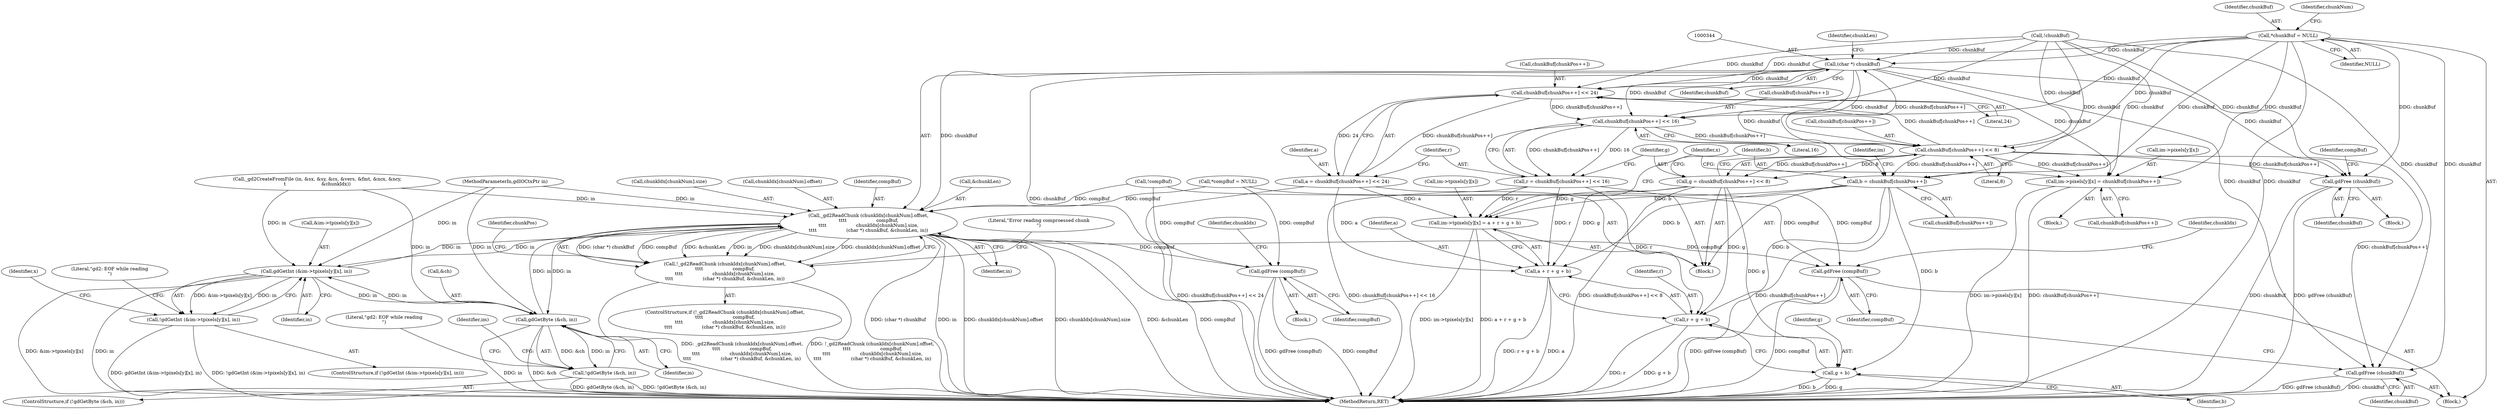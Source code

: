 digraph "0_libgd_fe9ed49dafa993e3af96b6a5a589efeea9bfb36f@pointer" {
"1000140" [label="(Call,*chunkBuf = NULL)"];
"1000343" [label="(Call,(char *) chunkBuf)"];
"1000331" [label="(Call,_gd2ReadChunk (chunkIdx[chunkNum].offset,\n\t\t\t\t                    compBuf,\n\t\t\t\t                    chunkIdx[chunkNum].size,\n\t\t\t\t                    (char *) chunkBuf, &chunkLen, in))"];
"1000330" [label="(Call,!_gd2ReadChunk (chunkIdx[chunkNum].offset,\n\t\t\t\t                    compBuf,\n\t\t\t\t                    chunkIdx[chunkNum].size,\n\t\t\t\t                    (char *) chunkBuf, &chunkLen, in))"];
"1000411" [label="(Call,gdGetInt (&im->tpixels[y][x], in))"];
"1000410" [label="(Call,!gdGetInt (&im->tpixels[y][x], in))"];
"1000433" [label="(Call,gdGetByte (&ch, in))"];
"1000432" [label="(Call,!gdGetByte (&ch, in))"];
"1000540" [label="(Call,gdFree (compBuf))"];
"1000560" [label="(Call,gdFree (compBuf))"];
"1000473" [label="(Call,chunkBuf[chunkPos++] << 24)"];
"1000471" [label="(Call,a = chunkBuf[chunkPos++] << 24)"];
"1000504" [label="(Call,im->tpixels[y][x] = a + r + g + b)"];
"1000512" [label="(Call,a + r + g + b)"];
"1000482" [label="(Call,chunkBuf[chunkPos++] << 16)"];
"1000480" [label="(Call,r = chunkBuf[chunkPos++] << 16)"];
"1000514" [label="(Call,r + g + b)"];
"1000491" [label="(Call,chunkBuf[chunkPos++] << 8)"];
"1000489" [label="(Call,g = chunkBuf[chunkPos++] << 8)"];
"1000516" [label="(Call,g + b)"];
"1000498" [label="(Call,b = chunkBuf[chunkPos++])"];
"1000521" [label="(Call,im->pixels[y][x] = chunkBuf[chunkPos++])"];
"1000538" [label="(Call,gdFree (chunkBuf))"];
"1000555" [label="(Call,gdFree (chunkBuf))"];
"1000498" [label="(Call,b = chunkBuf[chunkPos++])"];
"1000499" [label="(Identifier,b)"];
"1000520" [label="(Block,)"];
"1000540" [label="(Call,gdFree (compBuf))"];
"1000556" [label="(Identifier,chunkBuf)"];
"1000555" [label="(Call,gdFree (chunkBuf))"];
"1000434" [label="(Call,&ch)"];
"1000515" [label="(Identifier,r)"];
"1000504" [label="(Call,im->tpixels[y][x] = a + r + g + b)"];
"1000469" [label="(Block,)"];
"1000331" [label="(Call,_gd2ReadChunk (chunkIdx[chunkNum].offset,\n\t\t\t\t                    compBuf,\n\t\t\t\t                    chunkIdx[chunkNum].size,\n\t\t\t\t                    (char *) chunkBuf, &chunkLen, in))"];
"1000402" [label="(Identifier,x)"];
"1000563" [label="(Identifier,chunkIdx)"];
"1000439" [label="(Literal,\"gd2: EOF while reading\n\")"];
"1000512" [label="(Call,a + r + g + b)"];
"1000558" [label="(Identifier,compBuf)"];
"1000168" [label="(Call,_gd2CreateFromFile (in, &sx, &sy, &cs, &vers, &fmt, &ncx, &ncy,\n\t                        &chunkIdx))"];
"1000117" [label="(Block,)"];
"1000517" [label="(Identifier,g)"];
"1000473" [label="(Call,chunkBuf[chunkPos++] << 24)"];
"1000140" [label="(Call,*chunkBuf = NULL)"];
"1000496" [label="(Literal,8)"];
"1000352" [label="(Literal,\"Error reading comproessed chunk\n\")"];
"1000448" [label="(Identifier,im)"];
"1000514" [label="(Call,r + g + b)"];
"1000116" [label="(MethodParameterIn,gdIOCtxPtr in)"];
"1000436" [label="(Identifier,in)"];
"1000492" [label="(Call,chunkBuf[chunkPos++])"];
"1000489" [label="(Call,g = chunkBuf[chunkPos++] << 8)"];
"1000481" [label="(Identifier,r)"];
"1000490" [label="(Identifier,g)"];
"1000432" [label="(Call,!gdGetByte (&ch, in))"];
"1000521" [label="(Call,im->pixels[y][x] = chunkBuf[chunkPos++])"];
"1000346" [label="(Call,&chunkLen)"];
"1000409" [label="(ControlStructure,if (!gdGetInt (&im->tpixels[y][x], in)))"];
"1000513" [label="(Identifier,a)"];
"1000487" [label="(Literal,16)"];
"1000345" [label="(Identifier,chunkBuf)"];
"1000471" [label="(Call,a = chunkBuf[chunkPos++] << 24)"];
"1000518" [label="(Identifier,b)"];
"1000338" [label="(Call,chunkIdx[chunkNum].size)"];
"1000264" [label="(Call,!compBuf)"];
"1000329" [label="(ControlStructure,if (!_gd2ReadChunk (chunkIdx[chunkNum].offset,\n\t\t\t\t                    compBuf,\n\t\t\t\t                    chunkIdx[chunkNum].size,\n\t\t\t\t                    (char *) chunkBuf, &chunkLen, in)))"];
"1000332" [label="(Call,chunkIdx[chunkNum].offset)"];
"1000420" [label="(Identifier,in)"];
"1000483" [label="(Call,chunkBuf[chunkPos++])"];
"1000554" [label="(Block,)"];
"1000411" [label="(Call,gdGetInt (&im->tpixels[y][x], in))"];
"1000561" [label="(Identifier,compBuf)"];
"1000522" [label="(Call,im->pixels[y][x])"];
"1000538" [label="(Call,gdFree (chunkBuf))"];
"1000482" [label="(Call,chunkBuf[chunkPos++] << 16)"];
"1000516" [label="(Call,g + b)"];
"1000474" [label="(Call,chunkBuf[chunkPos++])"];
"1000348" [label="(Identifier,in)"];
"1000560" [label="(Call,gdFree (compBuf))"];
"1000529" [label="(Call,chunkBuf[chunkPos++])"];
"1000431" [label="(ControlStructure,if (!gdGetByte (&ch, in)))"];
"1000347" [label="(Identifier,chunkLen)"];
"1000480" [label="(Call,r = chunkBuf[chunkPos++] << 16)"];
"1000141" [label="(Identifier,chunkBuf)"];
"1000472" [label="(Identifier,a)"];
"1000410" [label="(Call,!gdGetInt (&im->tpixels[y][x], in))"];
"1000539" [label="(Identifier,chunkBuf)"];
"1000337" [label="(Identifier,compBuf)"];
"1000162" [label="(Call,*compBuf = NULL)"];
"1000145" [label="(Identifier,chunkNum)"];
"1000463" [label="(Identifier,x)"];
"1000500" [label="(Call,chunkBuf[chunkPos++])"];
"1000330" [label="(Call,!_gd2ReadChunk (chunkIdx[chunkNum].offset,\n\t\t\t\t                    compBuf,\n\t\t\t\t                    chunkIdx[chunkNum].size,\n\t\t\t\t                    (char *) chunkBuf, &chunkLen, in))"];
"1000412" [label="(Call,&im->tpixels[y][x])"];
"1000254" [label="(Call,!chunkBuf)"];
"1000508" [label="(Identifier,im)"];
"1000433" [label="(Call,gdGetByte (&ch, in))"];
"1000569" [label="(MethodReturn,RET)"];
"1000541" [label="(Identifier,compBuf)"];
"1000423" [label="(Literal,\"gd2: EOF while reading\n\")"];
"1000559" [label="(Block,)"];
"1000355" [label="(Identifier,chunkPos)"];
"1000478" [label="(Literal,24)"];
"1000142" [label="(Identifier,NULL)"];
"1000491" [label="(Call,chunkBuf[chunkPos++] << 8)"];
"1000343" [label="(Call,(char *) chunkBuf)"];
"1000543" [label="(Identifier,chunkIdx)"];
"1000505" [label="(Call,im->tpixels[y][x])"];
"1000140" -> "1000117"  [label="AST: "];
"1000140" -> "1000142"  [label="CFG: "];
"1000141" -> "1000140"  [label="AST: "];
"1000142" -> "1000140"  [label="AST: "];
"1000145" -> "1000140"  [label="CFG: "];
"1000140" -> "1000569"  [label="DDG: chunkBuf"];
"1000140" -> "1000343"  [label="DDG: chunkBuf"];
"1000140" -> "1000473"  [label="DDG: chunkBuf"];
"1000140" -> "1000482"  [label="DDG: chunkBuf"];
"1000140" -> "1000491"  [label="DDG: chunkBuf"];
"1000140" -> "1000498"  [label="DDG: chunkBuf"];
"1000140" -> "1000521"  [label="DDG: chunkBuf"];
"1000140" -> "1000538"  [label="DDG: chunkBuf"];
"1000140" -> "1000555"  [label="DDG: chunkBuf"];
"1000343" -> "1000331"  [label="AST: "];
"1000343" -> "1000345"  [label="CFG: "];
"1000344" -> "1000343"  [label="AST: "];
"1000345" -> "1000343"  [label="AST: "];
"1000347" -> "1000343"  [label="CFG: "];
"1000343" -> "1000569"  [label="DDG: chunkBuf"];
"1000343" -> "1000331"  [label="DDG: chunkBuf"];
"1000254" -> "1000343"  [label="DDG: chunkBuf"];
"1000491" -> "1000343"  [label="DDG: chunkBuf[chunkPos++]"];
"1000343" -> "1000473"  [label="DDG: chunkBuf"];
"1000343" -> "1000482"  [label="DDG: chunkBuf"];
"1000343" -> "1000491"  [label="DDG: chunkBuf"];
"1000343" -> "1000498"  [label="DDG: chunkBuf"];
"1000343" -> "1000521"  [label="DDG: chunkBuf"];
"1000343" -> "1000538"  [label="DDG: chunkBuf"];
"1000343" -> "1000555"  [label="DDG: chunkBuf"];
"1000331" -> "1000330"  [label="AST: "];
"1000331" -> "1000348"  [label="CFG: "];
"1000332" -> "1000331"  [label="AST: "];
"1000337" -> "1000331"  [label="AST: "];
"1000338" -> "1000331"  [label="AST: "];
"1000346" -> "1000331"  [label="AST: "];
"1000348" -> "1000331"  [label="AST: "];
"1000330" -> "1000331"  [label="CFG: "];
"1000331" -> "1000569"  [label="DDG: (char *) chunkBuf"];
"1000331" -> "1000569"  [label="DDG: in"];
"1000331" -> "1000569"  [label="DDG: chunkIdx[chunkNum].offset"];
"1000331" -> "1000569"  [label="DDG: chunkIdx[chunkNum].size"];
"1000331" -> "1000569"  [label="DDG: &chunkLen"];
"1000331" -> "1000569"  [label="DDG: compBuf"];
"1000331" -> "1000330"  [label="DDG: (char *) chunkBuf"];
"1000331" -> "1000330"  [label="DDG: compBuf"];
"1000331" -> "1000330"  [label="DDG: &chunkLen"];
"1000331" -> "1000330"  [label="DDG: in"];
"1000331" -> "1000330"  [label="DDG: chunkIdx[chunkNum].size"];
"1000331" -> "1000330"  [label="DDG: chunkIdx[chunkNum].offset"];
"1000264" -> "1000331"  [label="DDG: compBuf"];
"1000162" -> "1000331"  [label="DDG: compBuf"];
"1000433" -> "1000331"  [label="DDG: in"];
"1000168" -> "1000331"  [label="DDG: in"];
"1000411" -> "1000331"  [label="DDG: in"];
"1000116" -> "1000331"  [label="DDG: in"];
"1000331" -> "1000411"  [label="DDG: in"];
"1000331" -> "1000433"  [label="DDG: in"];
"1000331" -> "1000540"  [label="DDG: compBuf"];
"1000331" -> "1000560"  [label="DDG: compBuf"];
"1000330" -> "1000329"  [label="AST: "];
"1000352" -> "1000330"  [label="CFG: "];
"1000355" -> "1000330"  [label="CFG: "];
"1000330" -> "1000569"  [label="DDG: _gd2ReadChunk (chunkIdx[chunkNum].offset,\n\t\t\t\t                    compBuf,\n\t\t\t\t                    chunkIdx[chunkNum].size,\n\t\t\t\t                    (char *) chunkBuf, &chunkLen, in)"];
"1000330" -> "1000569"  [label="DDG: !_gd2ReadChunk (chunkIdx[chunkNum].offset,\n\t\t\t\t                    compBuf,\n\t\t\t\t                    chunkIdx[chunkNum].size,\n\t\t\t\t                    (char *) chunkBuf, &chunkLen, in)"];
"1000411" -> "1000410"  [label="AST: "];
"1000411" -> "1000420"  [label="CFG: "];
"1000412" -> "1000411"  [label="AST: "];
"1000420" -> "1000411"  [label="AST: "];
"1000410" -> "1000411"  [label="CFG: "];
"1000411" -> "1000569"  [label="DDG: &im->tpixels[y][x]"];
"1000411" -> "1000569"  [label="DDG: in"];
"1000411" -> "1000410"  [label="DDG: &im->tpixels[y][x]"];
"1000411" -> "1000410"  [label="DDG: in"];
"1000433" -> "1000411"  [label="DDG: in"];
"1000168" -> "1000411"  [label="DDG: in"];
"1000116" -> "1000411"  [label="DDG: in"];
"1000411" -> "1000433"  [label="DDG: in"];
"1000410" -> "1000409"  [label="AST: "];
"1000423" -> "1000410"  [label="CFG: "];
"1000402" -> "1000410"  [label="CFG: "];
"1000410" -> "1000569"  [label="DDG: gdGetInt (&im->tpixels[y][x], in)"];
"1000410" -> "1000569"  [label="DDG: !gdGetInt (&im->tpixels[y][x], in)"];
"1000433" -> "1000432"  [label="AST: "];
"1000433" -> "1000436"  [label="CFG: "];
"1000434" -> "1000433"  [label="AST: "];
"1000436" -> "1000433"  [label="AST: "];
"1000432" -> "1000433"  [label="CFG: "];
"1000433" -> "1000569"  [label="DDG: in"];
"1000433" -> "1000569"  [label="DDG: &ch"];
"1000433" -> "1000432"  [label="DDG: &ch"];
"1000433" -> "1000432"  [label="DDG: in"];
"1000168" -> "1000433"  [label="DDG: in"];
"1000116" -> "1000433"  [label="DDG: in"];
"1000432" -> "1000431"  [label="AST: "];
"1000439" -> "1000432"  [label="CFG: "];
"1000448" -> "1000432"  [label="CFG: "];
"1000432" -> "1000569"  [label="DDG: !gdGetByte (&ch, in)"];
"1000432" -> "1000569"  [label="DDG: gdGetByte (&ch, in)"];
"1000540" -> "1000117"  [label="AST: "];
"1000540" -> "1000541"  [label="CFG: "];
"1000541" -> "1000540"  [label="AST: "];
"1000543" -> "1000540"  [label="CFG: "];
"1000540" -> "1000569"  [label="DDG: gdFree (compBuf)"];
"1000540" -> "1000569"  [label="DDG: compBuf"];
"1000264" -> "1000540"  [label="DDG: compBuf"];
"1000162" -> "1000540"  [label="DDG: compBuf"];
"1000560" -> "1000559"  [label="AST: "];
"1000560" -> "1000561"  [label="CFG: "];
"1000561" -> "1000560"  [label="AST: "];
"1000563" -> "1000560"  [label="CFG: "];
"1000560" -> "1000569"  [label="DDG: gdFree (compBuf)"];
"1000560" -> "1000569"  [label="DDG: compBuf"];
"1000264" -> "1000560"  [label="DDG: compBuf"];
"1000162" -> "1000560"  [label="DDG: compBuf"];
"1000473" -> "1000471"  [label="AST: "];
"1000473" -> "1000478"  [label="CFG: "];
"1000474" -> "1000473"  [label="AST: "];
"1000478" -> "1000473"  [label="AST: "];
"1000471" -> "1000473"  [label="CFG: "];
"1000473" -> "1000471"  [label="DDG: chunkBuf[chunkPos++]"];
"1000473" -> "1000471"  [label="DDG: 24"];
"1000254" -> "1000473"  [label="DDG: chunkBuf"];
"1000491" -> "1000473"  [label="DDG: chunkBuf[chunkPos++]"];
"1000473" -> "1000482"  [label="DDG: chunkBuf[chunkPos++]"];
"1000471" -> "1000469"  [label="AST: "];
"1000472" -> "1000471"  [label="AST: "];
"1000481" -> "1000471"  [label="CFG: "];
"1000471" -> "1000569"  [label="DDG: chunkBuf[chunkPos++] << 24"];
"1000471" -> "1000504"  [label="DDG: a"];
"1000471" -> "1000512"  [label="DDG: a"];
"1000504" -> "1000469"  [label="AST: "];
"1000504" -> "1000512"  [label="CFG: "];
"1000505" -> "1000504"  [label="AST: "];
"1000512" -> "1000504"  [label="AST: "];
"1000463" -> "1000504"  [label="CFG: "];
"1000504" -> "1000569"  [label="DDG: im->tpixels[y][x]"];
"1000504" -> "1000569"  [label="DDG: a + r + g + b"];
"1000480" -> "1000504"  [label="DDG: r"];
"1000489" -> "1000504"  [label="DDG: g"];
"1000498" -> "1000504"  [label="DDG: b"];
"1000512" -> "1000514"  [label="CFG: "];
"1000513" -> "1000512"  [label="AST: "];
"1000514" -> "1000512"  [label="AST: "];
"1000512" -> "1000569"  [label="DDG: a"];
"1000512" -> "1000569"  [label="DDG: r + g + b"];
"1000480" -> "1000512"  [label="DDG: r"];
"1000489" -> "1000512"  [label="DDG: g"];
"1000498" -> "1000512"  [label="DDG: b"];
"1000482" -> "1000480"  [label="AST: "];
"1000482" -> "1000487"  [label="CFG: "];
"1000483" -> "1000482"  [label="AST: "];
"1000487" -> "1000482"  [label="AST: "];
"1000480" -> "1000482"  [label="CFG: "];
"1000482" -> "1000480"  [label="DDG: chunkBuf[chunkPos++]"];
"1000482" -> "1000480"  [label="DDG: 16"];
"1000254" -> "1000482"  [label="DDG: chunkBuf"];
"1000482" -> "1000491"  [label="DDG: chunkBuf[chunkPos++]"];
"1000480" -> "1000469"  [label="AST: "];
"1000481" -> "1000480"  [label="AST: "];
"1000490" -> "1000480"  [label="CFG: "];
"1000480" -> "1000569"  [label="DDG: chunkBuf[chunkPos++] << 16"];
"1000480" -> "1000514"  [label="DDG: r"];
"1000514" -> "1000516"  [label="CFG: "];
"1000515" -> "1000514"  [label="AST: "];
"1000516" -> "1000514"  [label="AST: "];
"1000514" -> "1000569"  [label="DDG: r"];
"1000514" -> "1000569"  [label="DDG: g + b"];
"1000489" -> "1000514"  [label="DDG: g"];
"1000498" -> "1000514"  [label="DDG: b"];
"1000491" -> "1000489"  [label="AST: "];
"1000491" -> "1000496"  [label="CFG: "];
"1000492" -> "1000491"  [label="AST: "];
"1000496" -> "1000491"  [label="AST: "];
"1000489" -> "1000491"  [label="CFG: "];
"1000491" -> "1000489"  [label="DDG: chunkBuf[chunkPos++]"];
"1000491" -> "1000489"  [label="DDG: 8"];
"1000254" -> "1000491"  [label="DDG: chunkBuf"];
"1000491" -> "1000498"  [label="DDG: chunkBuf[chunkPos++]"];
"1000491" -> "1000521"  [label="DDG: chunkBuf[chunkPos++]"];
"1000491" -> "1000538"  [label="DDG: chunkBuf[chunkPos++]"];
"1000491" -> "1000555"  [label="DDG: chunkBuf[chunkPos++]"];
"1000489" -> "1000469"  [label="AST: "];
"1000490" -> "1000489"  [label="AST: "];
"1000499" -> "1000489"  [label="CFG: "];
"1000489" -> "1000569"  [label="DDG: chunkBuf[chunkPos++] << 8"];
"1000489" -> "1000516"  [label="DDG: g"];
"1000516" -> "1000518"  [label="CFG: "];
"1000517" -> "1000516"  [label="AST: "];
"1000518" -> "1000516"  [label="AST: "];
"1000516" -> "1000569"  [label="DDG: b"];
"1000516" -> "1000569"  [label="DDG: g"];
"1000498" -> "1000516"  [label="DDG: b"];
"1000498" -> "1000469"  [label="AST: "];
"1000498" -> "1000500"  [label="CFG: "];
"1000499" -> "1000498"  [label="AST: "];
"1000500" -> "1000498"  [label="AST: "];
"1000508" -> "1000498"  [label="CFG: "];
"1000498" -> "1000569"  [label="DDG: chunkBuf[chunkPos++]"];
"1000254" -> "1000498"  [label="DDG: chunkBuf"];
"1000521" -> "1000520"  [label="AST: "];
"1000521" -> "1000529"  [label="CFG: "];
"1000522" -> "1000521"  [label="AST: "];
"1000529" -> "1000521"  [label="AST: "];
"1000463" -> "1000521"  [label="CFG: "];
"1000521" -> "1000569"  [label="DDG: im->pixels[y][x]"];
"1000521" -> "1000569"  [label="DDG: chunkBuf[chunkPos++]"];
"1000254" -> "1000521"  [label="DDG: chunkBuf"];
"1000538" -> "1000117"  [label="AST: "];
"1000538" -> "1000539"  [label="CFG: "];
"1000539" -> "1000538"  [label="AST: "];
"1000541" -> "1000538"  [label="CFG: "];
"1000538" -> "1000569"  [label="DDG: chunkBuf"];
"1000538" -> "1000569"  [label="DDG: gdFree (chunkBuf)"];
"1000254" -> "1000538"  [label="DDG: chunkBuf"];
"1000555" -> "1000554"  [label="AST: "];
"1000555" -> "1000556"  [label="CFG: "];
"1000556" -> "1000555"  [label="AST: "];
"1000558" -> "1000555"  [label="CFG: "];
"1000555" -> "1000569"  [label="DDG: gdFree (chunkBuf)"];
"1000555" -> "1000569"  [label="DDG: chunkBuf"];
"1000254" -> "1000555"  [label="DDG: chunkBuf"];
}
